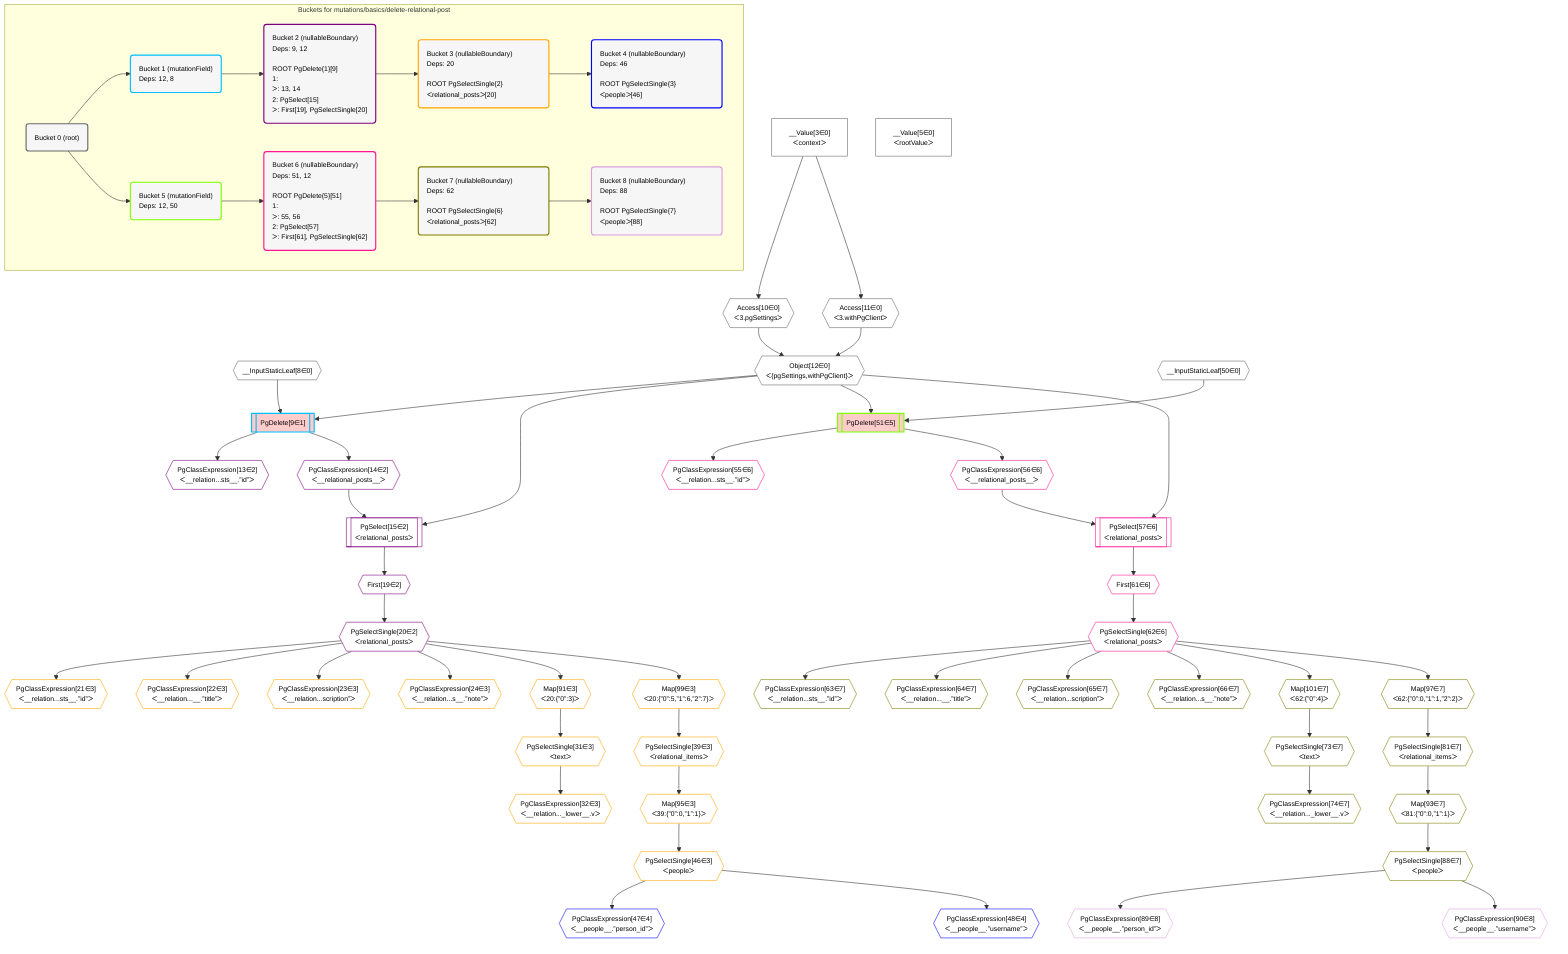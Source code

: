 %%{init: {'themeVariables': { 'fontSize': '12px'}}}%%
graph TD
    classDef path fill:#eee,stroke:#000,color:#000
    classDef plan fill:#fff,stroke-width:1px,color:#000
    classDef itemplan fill:#fff,stroke-width:2px,color:#000
    classDef unbatchedplan fill:#dff,stroke-width:1px,color:#000
    classDef sideeffectplan fill:#fcc,stroke-width:2px,color:#000
    classDef bucket fill:#f6f6f6,color:#000,stroke-width:2px,text-align:left


    %% define steps
    __Value3["__Value[3∈0]<br />ᐸcontextᐳ"]:::plan
    __Value5["__Value[5∈0]<br />ᐸrootValueᐳ"]:::plan
    __InputStaticLeaf8{{"__InputStaticLeaf[8∈0]"}}:::plan
    Access10{{"Access[10∈0]<br />ᐸ3.pgSettingsᐳ"}}:::plan
    Access11{{"Access[11∈0]<br />ᐸ3.withPgClientᐳ"}}:::plan
    Object12{{"Object[12∈0]<br />ᐸ{pgSettings,withPgClient}ᐳ"}}:::plan
    PgDelete9[["PgDelete[9∈1]"]]:::sideeffectplan
    PgClassExpression13{{"PgClassExpression[13∈2]<br />ᐸ__relation...sts__.”id”ᐳ"}}:::plan
    PgClassExpression14{{"PgClassExpression[14∈2]<br />ᐸ__relational_posts__ᐳ"}}:::plan
    PgSelect15[["PgSelect[15∈2]<br />ᐸrelational_postsᐳ"]]:::plan
    First19{{"First[19∈2]"}}:::plan
    PgSelectSingle20{{"PgSelectSingle[20∈2]<br />ᐸrelational_postsᐳ"}}:::plan
    PgClassExpression21{{"PgClassExpression[21∈3]<br />ᐸ__relation...sts__.”id”ᐳ"}}:::plan
    PgClassExpression22{{"PgClassExpression[22∈3]<br />ᐸ__relation...__.”title”ᐳ"}}:::plan
    PgClassExpression23{{"PgClassExpression[23∈3]<br />ᐸ__relation...scription”ᐳ"}}:::plan
    PgClassExpression24{{"PgClassExpression[24∈3]<br />ᐸ__relation...s__.”note”ᐳ"}}:::plan
    Map91{{"Map[91∈3]<br />ᐸ20:{”0”:3}ᐳ"}}:::plan
    PgSelectSingle31{{"PgSelectSingle[31∈3]<br />ᐸtextᐳ"}}:::plan
    PgClassExpression32{{"PgClassExpression[32∈3]<br />ᐸ__relation..._lower__.vᐳ"}}:::plan
    Map99{{"Map[99∈3]<br />ᐸ20:{”0”:5,”1”:6,”2”:7}ᐳ"}}:::plan
    PgSelectSingle39{{"PgSelectSingle[39∈3]<br />ᐸrelational_itemsᐳ"}}:::plan
    Map95{{"Map[95∈3]<br />ᐸ39:{”0”:0,”1”:1}ᐳ"}}:::plan
    PgSelectSingle46{{"PgSelectSingle[46∈3]<br />ᐸpeopleᐳ"}}:::plan
    PgClassExpression47{{"PgClassExpression[47∈4]<br />ᐸ__people__.”person_id”ᐳ"}}:::plan
    PgClassExpression48{{"PgClassExpression[48∈4]<br />ᐸ__people__.”username”ᐳ"}}:::plan
    __InputStaticLeaf50{{"__InputStaticLeaf[50∈0]"}}:::plan
    PgDelete51[["PgDelete[51∈5]"]]:::sideeffectplan
    PgClassExpression55{{"PgClassExpression[55∈6]<br />ᐸ__relation...sts__.”id”ᐳ"}}:::plan
    PgClassExpression56{{"PgClassExpression[56∈6]<br />ᐸ__relational_posts__ᐳ"}}:::plan
    PgSelect57[["PgSelect[57∈6]<br />ᐸrelational_postsᐳ"]]:::plan
    First61{{"First[61∈6]"}}:::plan
    PgSelectSingle62{{"PgSelectSingle[62∈6]<br />ᐸrelational_postsᐳ"}}:::plan
    PgClassExpression63{{"PgClassExpression[63∈7]<br />ᐸ__relation...sts__.”id”ᐳ"}}:::plan
    PgClassExpression64{{"PgClassExpression[64∈7]<br />ᐸ__relation...__.”title”ᐳ"}}:::plan
    PgClassExpression65{{"PgClassExpression[65∈7]<br />ᐸ__relation...scription”ᐳ"}}:::plan
    PgClassExpression66{{"PgClassExpression[66∈7]<br />ᐸ__relation...s__.”note”ᐳ"}}:::plan
    Map101{{"Map[101∈7]<br />ᐸ62:{”0”:4}ᐳ"}}:::plan
    PgSelectSingle73{{"PgSelectSingle[73∈7]<br />ᐸtextᐳ"}}:::plan
    PgClassExpression74{{"PgClassExpression[74∈7]<br />ᐸ__relation..._lower__.vᐳ"}}:::plan
    Map97{{"Map[97∈7]<br />ᐸ62:{”0”:0,”1”:1,”2”:2}ᐳ"}}:::plan
    PgSelectSingle81{{"PgSelectSingle[81∈7]<br />ᐸrelational_itemsᐳ"}}:::plan
    Map93{{"Map[93∈7]<br />ᐸ81:{”0”:0,”1”:1}ᐳ"}}:::plan
    PgSelectSingle88{{"PgSelectSingle[88∈7]<br />ᐸpeopleᐳ"}}:::plan
    PgClassExpression89{{"PgClassExpression[89∈8]<br />ᐸ__people__.”person_id”ᐳ"}}:::plan
    PgClassExpression90{{"PgClassExpression[90∈8]<br />ᐸ__people__.”username”ᐳ"}}:::plan

    %% plan dependencies
    __Value3 --> Access10
    __Value3 --> Access11
    Access10 & Access11 --> Object12
    Object12 & __InputStaticLeaf8 --> PgDelete9
    PgDelete9 --> PgClassExpression13
    PgDelete9 --> PgClassExpression14
    Object12 & PgClassExpression14 --> PgSelect15
    PgSelect15 --> First19
    First19 --> PgSelectSingle20
    PgSelectSingle20 --> PgClassExpression21
    PgSelectSingle20 --> PgClassExpression22
    PgSelectSingle20 --> PgClassExpression23
    PgSelectSingle20 --> PgClassExpression24
    PgSelectSingle20 --> Map91
    Map91 --> PgSelectSingle31
    PgSelectSingle31 --> PgClassExpression32
    PgSelectSingle20 --> Map99
    Map99 --> PgSelectSingle39
    PgSelectSingle39 --> Map95
    Map95 --> PgSelectSingle46
    PgSelectSingle46 --> PgClassExpression47
    PgSelectSingle46 --> PgClassExpression48
    Object12 & __InputStaticLeaf50 --> PgDelete51
    PgDelete51 --> PgClassExpression55
    PgDelete51 --> PgClassExpression56
    Object12 & PgClassExpression56 --> PgSelect57
    PgSelect57 --> First61
    First61 --> PgSelectSingle62
    PgSelectSingle62 --> PgClassExpression63
    PgSelectSingle62 --> PgClassExpression64
    PgSelectSingle62 --> PgClassExpression65
    PgSelectSingle62 --> PgClassExpression66
    PgSelectSingle62 --> Map101
    Map101 --> PgSelectSingle73
    PgSelectSingle73 --> PgClassExpression74
    PgSelectSingle62 --> Map97
    Map97 --> PgSelectSingle81
    PgSelectSingle81 --> Map93
    Map93 --> PgSelectSingle88
    PgSelectSingle88 --> PgClassExpression89
    PgSelectSingle88 --> PgClassExpression90

    subgraph "Buckets for mutations/basics/delete-relational-post"
    Bucket0("Bucket 0 (root)"):::bucket
    classDef bucket0 stroke:#696969
    class Bucket0,__Value3,__Value5,__InputStaticLeaf8,Access10,Access11,Object12,__InputStaticLeaf50 bucket0
    Bucket1("Bucket 1 (mutationField)<br />Deps: 12, 8"):::bucket
    classDef bucket1 stroke:#00bfff
    class Bucket1,PgDelete9 bucket1
    Bucket2("Bucket 2 (nullableBoundary)<br />Deps: 9, 12<br /><br />ROOT PgDelete{1}[9]<br />1: <br />ᐳ: 13, 14<br />2: PgSelect[15]<br />ᐳ: First[19], PgSelectSingle[20]"):::bucket
    classDef bucket2 stroke:#7f007f
    class Bucket2,PgClassExpression13,PgClassExpression14,PgSelect15,First19,PgSelectSingle20 bucket2
    Bucket3("Bucket 3 (nullableBoundary)<br />Deps: 20<br /><br />ROOT PgSelectSingle{2}ᐸrelational_postsᐳ[20]"):::bucket
    classDef bucket3 stroke:#ffa500
    class Bucket3,PgClassExpression21,PgClassExpression22,PgClassExpression23,PgClassExpression24,PgSelectSingle31,PgClassExpression32,PgSelectSingle39,PgSelectSingle46,Map91,Map95,Map99 bucket3
    Bucket4("Bucket 4 (nullableBoundary)<br />Deps: 46<br /><br />ROOT PgSelectSingle{3}ᐸpeopleᐳ[46]"):::bucket
    classDef bucket4 stroke:#0000ff
    class Bucket4,PgClassExpression47,PgClassExpression48 bucket4
    Bucket5("Bucket 5 (mutationField)<br />Deps: 12, 50"):::bucket
    classDef bucket5 stroke:#7fff00
    class Bucket5,PgDelete51 bucket5
    Bucket6("Bucket 6 (nullableBoundary)<br />Deps: 51, 12<br /><br />ROOT PgDelete{5}[51]<br />1: <br />ᐳ: 55, 56<br />2: PgSelect[57]<br />ᐳ: First[61], PgSelectSingle[62]"):::bucket
    classDef bucket6 stroke:#ff1493
    class Bucket6,PgClassExpression55,PgClassExpression56,PgSelect57,First61,PgSelectSingle62 bucket6
    Bucket7("Bucket 7 (nullableBoundary)<br />Deps: 62<br /><br />ROOT PgSelectSingle{6}ᐸrelational_postsᐳ[62]"):::bucket
    classDef bucket7 stroke:#808000
    class Bucket7,PgClassExpression63,PgClassExpression64,PgClassExpression65,PgClassExpression66,PgSelectSingle73,PgClassExpression74,PgSelectSingle81,PgSelectSingle88,Map93,Map97,Map101 bucket7
    Bucket8("Bucket 8 (nullableBoundary)<br />Deps: 88<br /><br />ROOT PgSelectSingle{7}ᐸpeopleᐳ[88]"):::bucket
    classDef bucket8 stroke:#dda0dd
    class Bucket8,PgClassExpression89,PgClassExpression90 bucket8
    Bucket0 --> Bucket1 & Bucket5
    Bucket1 --> Bucket2
    Bucket2 --> Bucket3
    Bucket3 --> Bucket4
    Bucket5 --> Bucket6
    Bucket6 --> Bucket7
    Bucket7 --> Bucket8
    end